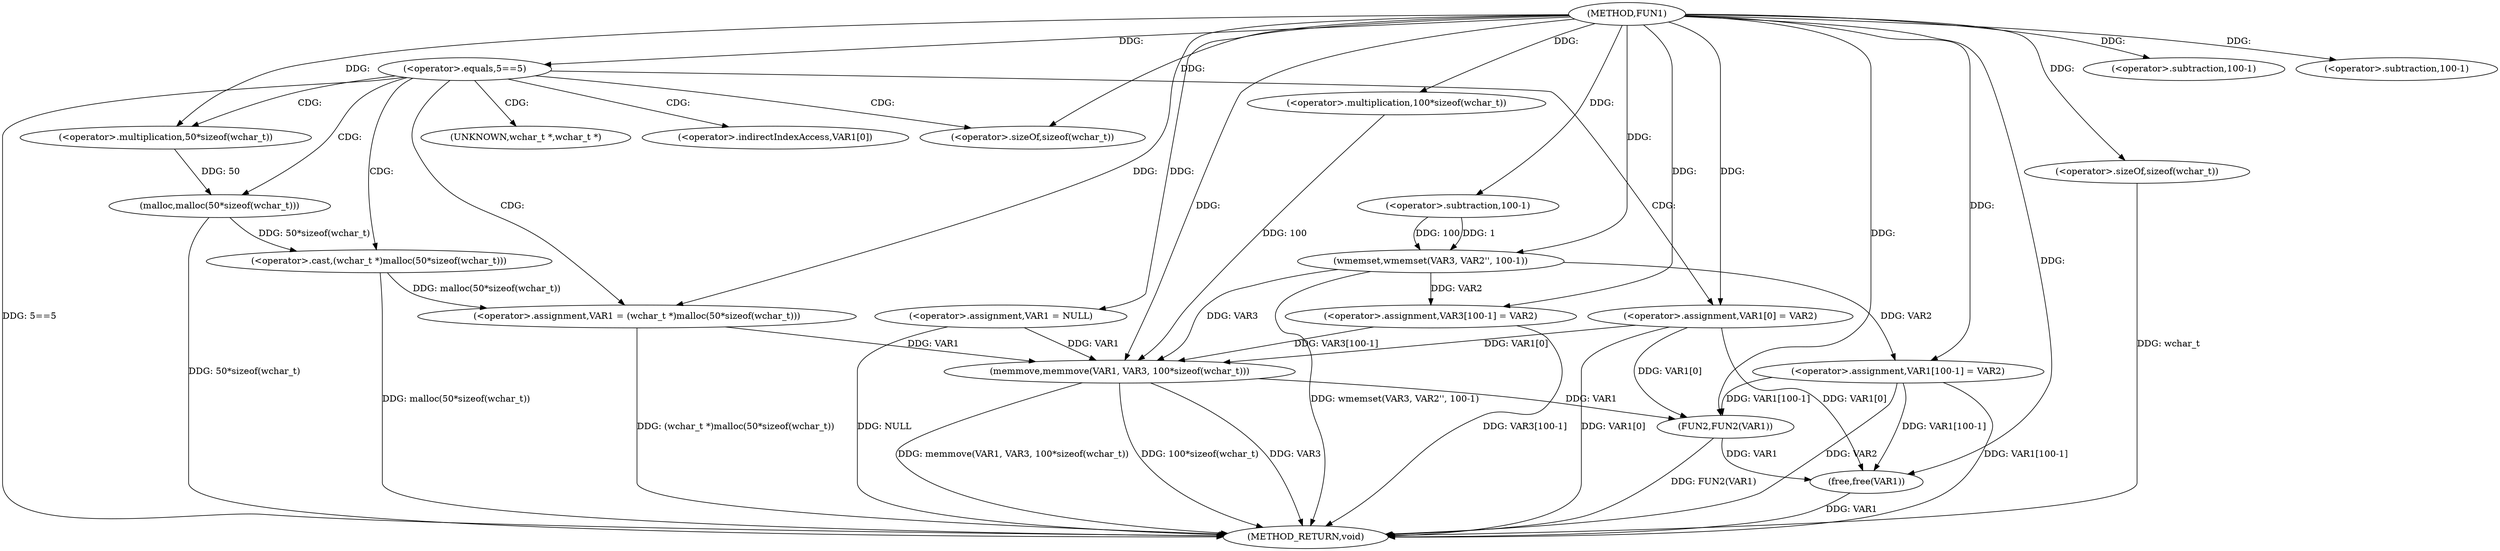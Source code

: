 digraph FUN1 {  
"1000100" [label = "(METHOD,FUN1)" ]
"1000158" [label = "(METHOD_RETURN,void)" ]
"1000103" [label = "(<operator>.assignment,VAR1 = NULL)" ]
"1000107" [label = "(<operator>.equals,5==5)" ]
"1000111" [label = "(<operator>.assignment,VAR1 = (wchar_t *)malloc(50*sizeof(wchar_t)))" ]
"1000113" [label = "(<operator>.cast,(wchar_t *)malloc(50*sizeof(wchar_t)))" ]
"1000115" [label = "(malloc,malloc(50*sizeof(wchar_t)))" ]
"1000116" [label = "(<operator>.multiplication,50*sizeof(wchar_t))" ]
"1000118" [label = "(<operator>.sizeOf,sizeof(wchar_t))" ]
"1000120" [label = "(<operator>.assignment,VAR1[0] = VAR2)" ]
"1000127" [label = "(wmemset,wmemset(VAR3, VAR2'', 100-1))" ]
"1000130" [label = "(<operator>.subtraction,100-1)" ]
"1000133" [label = "(<operator>.assignment,VAR3[100-1] = VAR2)" ]
"1000136" [label = "(<operator>.subtraction,100-1)" ]
"1000140" [label = "(memmove,memmove(VAR1, VAR3, 100*sizeof(wchar_t)))" ]
"1000143" [label = "(<operator>.multiplication,100*sizeof(wchar_t))" ]
"1000145" [label = "(<operator>.sizeOf,sizeof(wchar_t))" ]
"1000147" [label = "(<operator>.assignment,VAR1[100-1] = VAR2)" ]
"1000150" [label = "(<operator>.subtraction,100-1)" ]
"1000154" [label = "(FUN2,FUN2(VAR1))" ]
"1000156" [label = "(free,free(VAR1))" ]
"1000114" [label = "(UNKNOWN,wchar_t *,wchar_t *)" ]
"1000121" [label = "(<operator>.indirectIndexAccess,VAR1[0])" ]
  "1000140" -> "1000158"  [ label = "DDG: VAR3"] 
  "1000107" -> "1000158"  [ label = "DDG: 5==5"] 
  "1000156" -> "1000158"  [ label = "DDG: VAR1"] 
  "1000103" -> "1000158"  [ label = "DDG: NULL"] 
  "1000140" -> "1000158"  [ label = "DDG: memmove(VAR1, VAR3, 100*sizeof(wchar_t))"] 
  "1000147" -> "1000158"  [ label = "DDG: VAR1[100-1]"] 
  "1000154" -> "1000158"  [ label = "DDG: FUN2(VAR1)"] 
  "1000145" -> "1000158"  [ label = "DDG: wchar_t"] 
  "1000133" -> "1000158"  [ label = "DDG: VAR3[100-1]"] 
  "1000113" -> "1000158"  [ label = "DDG: malloc(50*sizeof(wchar_t))"] 
  "1000120" -> "1000158"  [ label = "DDG: VAR1[0]"] 
  "1000127" -> "1000158"  [ label = "DDG: wmemset(VAR3, VAR2'', 100-1)"] 
  "1000147" -> "1000158"  [ label = "DDG: VAR2"] 
  "1000111" -> "1000158"  [ label = "DDG: (wchar_t *)malloc(50*sizeof(wchar_t))"] 
  "1000140" -> "1000158"  [ label = "DDG: 100*sizeof(wchar_t)"] 
  "1000115" -> "1000158"  [ label = "DDG: 50*sizeof(wchar_t)"] 
  "1000100" -> "1000103"  [ label = "DDG: "] 
  "1000100" -> "1000107"  [ label = "DDG: "] 
  "1000113" -> "1000111"  [ label = "DDG: malloc(50*sizeof(wchar_t))"] 
  "1000100" -> "1000111"  [ label = "DDG: "] 
  "1000115" -> "1000113"  [ label = "DDG: 50*sizeof(wchar_t)"] 
  "1000116" -> "1000115"  [ label = "DDG: 50"] 
  "1000100" -> "1000116"  [ label = "DDG: "] 
  "1000100" -> "1000118"  [ label = "DDG: "] 
  "1000100" -> "1000120"  [ label = "DDG: "] 
  "1000100" -> "1000127"  [ label = "DDG: "] 
  "1000130" -> "1000127"  [ label = "DDG: 100"] 
  "1000130" -> "1000127"  [ label = "DDG: 1"] 
  "1000100" -> "1000130"  [ label = "DDG: "] 
  "1000127" -> "1000133"  [ label = "DDG: VAR2"] 
  "1000100" -> "1000133"  [ label = "DDG: "] 
  "1000100" -> "1000136"  [ label = "DDG: "] 
  "1000103" -> "1000140"  [ label = "DDG: VAR1"] 
  "1000120" -> "1000140"  [ label = "DDG: VAR1[0]"] 
  "1000111" -> "1000140"  [ label = "DDG: VAR1"] 
  "1000100" -> "1000140"  [ label = "DDG: "] 
  "1000133" -> "1000140"  [ label = "DDG: VAR3[100-1]"] 
  "1000127" -> "1000140"  [ label = "DDG: VAR3"] 
  "1000143" -> "1000140"  [ label = "DDG: 100"] 
  "1000100" -> "1000143"  [ label = "DDG: "] 
  "1000100" -> "1000145"  [ label = "DDG: "] 
  "1000100" -> "1000147"  [ label = "DDG: "] 
  "1000127" -> "1000147"  [ label = "DDG: VAR2"] 
  "1000100" -> "1000150"  [ label = "DDG: "] 
  "1000140" -> "1000154"  [ label = "DDG: VAR1"] 
  "1000120" -> "1000154"  [ label = "DDG: VAR1[0]"] 
  "1000147" -> "1000154"  [ label = "DDG: VAR1[100-1]"] 
  "1000100" -> "1000154"  [ label = "DDG: "] 
  "1000154" -> "1000156"  [ label = "DDG: VAR1"] 
  "1000120" -> "1000156"  [ label = "DDG: VAR1[0]"] 
  "1000147" -> "1000156"  [ label = "DDG: VAR1[100-1]"] 
  "1000100" -> "1000156"  [ label = "DDG: "] 
  "1000107" -> "1000121"  [ label = "CDG: "] 
  "1000107" -> "1000116"  [ label = "CDG: "] 
  "1000107" -> "1000114"  [ label = "CDG: "] 
  "1000107" -> "1000115"  [ label = "CDG: "] 
  "1000107" -> "1000120"  [ label = "CDG: "] 
  "1000107" -> "1000113"  [ label = "CDG: "] 
  "1000107" -> "1000118"  [ label = "CDG: "] 
  "1000107" -> "1000111"  [ label = "CDG: "] 
}
